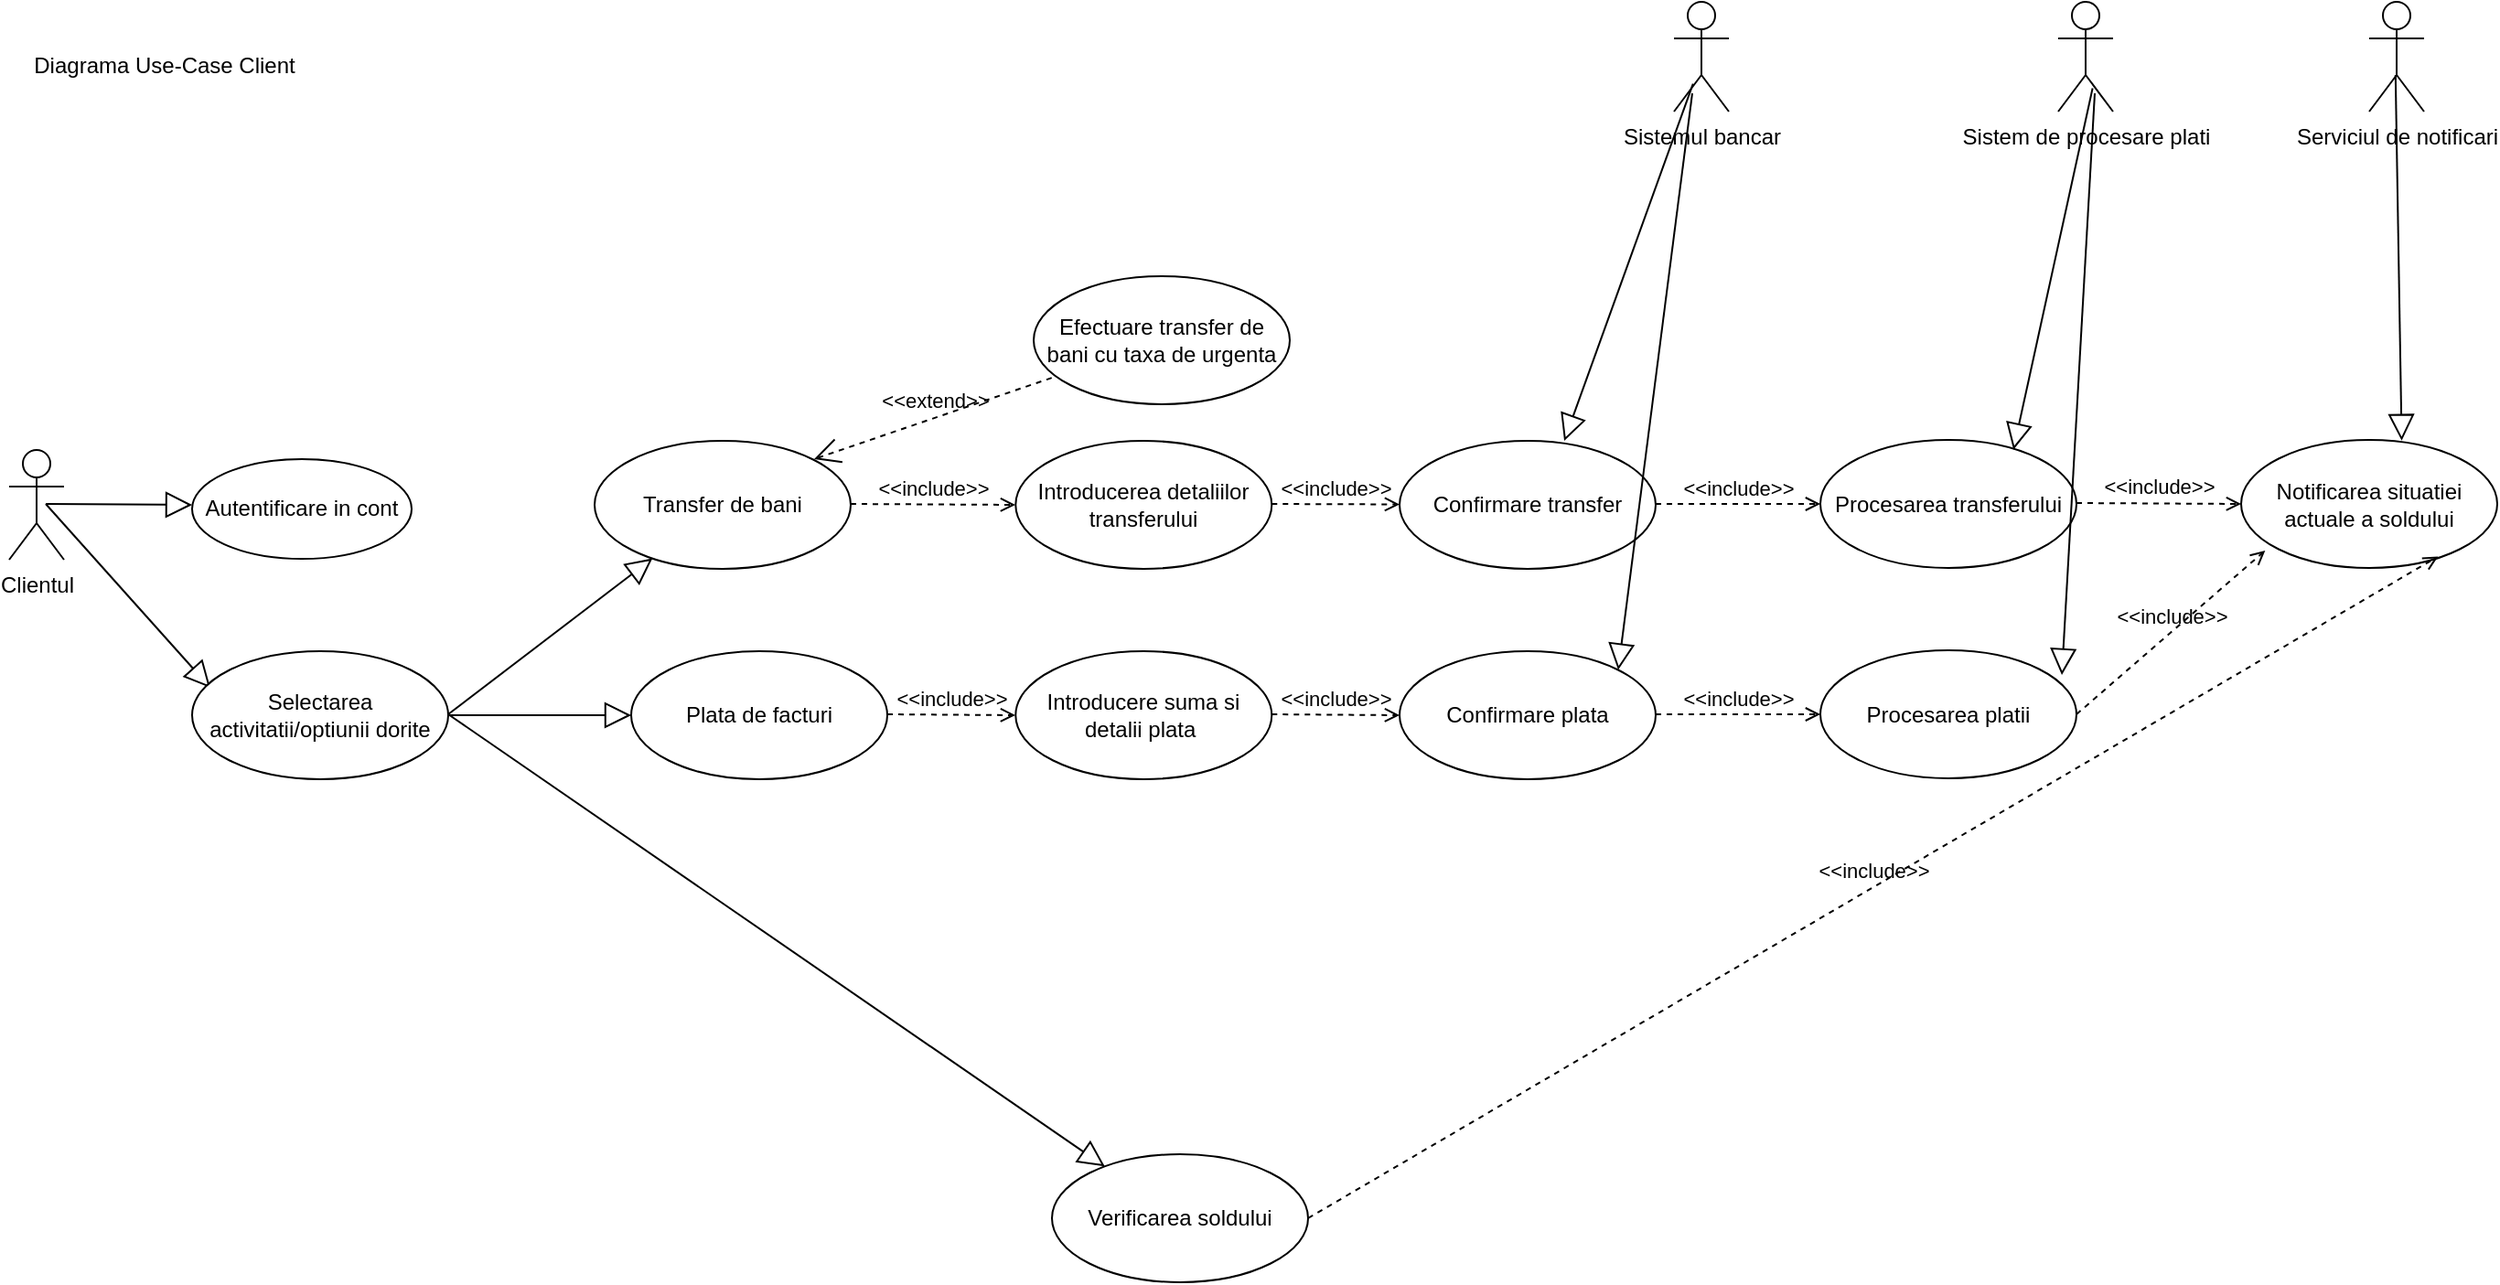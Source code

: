 <mxfile version="24.4.0" type="device">
  <diagram name="Page-1" id="gto04WxFsXbRrR5Gdua7">
    <mxGraphModel dx="1290" dy="522" grid="1" gridSize="10" guides="1" tooltips="1" connect="1" arrows="1" fold="1" page="1" pageScale="1" pageWidth="827" pageHeight="1169" math="0" shadow="0">
      <root>
        <mxCell id="0" />
        <mxCell id="1" parent="0" />
        <mxCell id="lODPgptaAeK7oqKLcJ3B-1" value="Diagrama Use-Case Client" style="text;html=1;align=center;verticalAlign=middle;whiteSpace=wrap;rounded=0;" vertex="1" parent="1">
          <mxGeometry x="80" y="270" width="170" height="30" as="geometry" />
        </mxCell>
        <mxCell id="lODPgptaAeK7oqKLcJ3B-14" value="Introducerea detaliilor transferului" style="ellipse;whiteSpace=wrap;html=1;" vertex="1" parent="1">
          <mxGeometry x="630.14" y="490" width="140" height="70" as="geometry" />
        </mxCell>
        <mxCell id="lODPgptaAeK7oqKLcJ3B-18" value="" style="group" vertex="1" connectable="0" parent="1">
          <mxGeometry x="80" y="490" width="550.14" height="185" as="geometry" />
        </mxCell>
        <mxCell id="lODPgptaAeK7oqKLcJ3B-16" value="" style="group" vertex="1" connectable="0" parent="lODPgptaAeK7oqKLcJ3B-18">
          <mxGeometry width="550.14" height="70" as="geometry" />
        </mxCell>
        <mxCell id="lODPgptaAeK7oqKLcJ3B-2" value="Clientul" style="shape=umlActor;verticalLabelPosition=bottom;verticalAlign=top;html=1;outlineConnect=0;" vertex="1" parent="lODPgptaAeK7oqKLcJ3B-16">
          <mxGeometry y="5" width="30.0" height="60" as="geometry" />
        </mxCell>
        <mxCell id="lODPgptaAeK7oqKLcJ3B-3" value="" style="edgeStyle=none;html=1;endArrow=block;endFill=0;endSize=12;verticalAlign=bottom;rounded=0;" edge="1" parent="lODPgptaAeK7oqKLcJ3B-16">
          <mxGeometry width="160" relative="1" as="geometry">
            <mxPoint x="20.0" y="34.5" as="sourcePoint" />
            <mxPoint x="100.001" y="35" as="targetPoint" />
          </mxGeometry>
        </mxCell>
        <mxCell id="lODPgptaAeK7oqKLcJ3B-12" value="Transfer de bani" style="ellipse;whiteSpace=wrap;html=1;" vertex="1" parent="lODPgptaAeK7oqKLcJ3B-16">
          <mxGeometry x="320.002" width="140.001" height="70" as="geometry" />
        </mxCell>
        <mxCell id="lODPgptaAeK7oqKLcJ3B-17" value="" style="group" vertex="1" connectable="0" parent="lODPgptaAeK7oqKLcJ3B-18">
          <mxGeometry x="20" y="34.5" width="220" height="150.5" as="geometry" />
        </mxCell>
        <mxCell id="lODPgptaAeK7oqKLcJ3B-7" value="" style="edgeStyle=none;html=1;endArrow=block;endFill=0;endSize=12;verticalAlign=bottom;rounded=0;" edge="1" parent="lODPgptaAeK7oqKLcJ3B-17">
          <mxGeometry width="160" relative="1" as="geometry">
            <mxPoint as="sourcePoint" />
            <mxPoint x="90" y="100.5" as="targetPoint" />
          </mxGeometry>
        </mxCell>
        <mxCell id="lODPgptaAeK7oqKLcJ3B-8" value="Selectarea activitatii/optiunii dorite" style="ellipse;whiteSpace=wrap;html=1;" vertex="1" parent="lODPgptaAeK7oqKLcJ3B-17">
          <mxGeometry x="80" y="80.5" width="140" height="70" as="geometry" />
        </mxCell>
        <mxCell id="lODPgptaAeK7oqKLcJ3B-11" value="" style="edgeStyle=none;html=1;endArrow=block;endFill=0;endSize=12;verticalAlign=bottom;rounded=0;" edge="1" parent="lODPgptaAeK7oqKLcJ3B-17" target="lODPgptaAeK7oqKLcJ3B-12">
          <mxGeometry width="160" relative="1" as="geometry">
            <mxPoint x="220" y="115" as="sourcePoint" />
            <mxPoint x="330" y="20.5" as="targetPoint" />
          </mxGeometry>
        </mxCell>
        <mxCell id="lODPgptaAeK7oqKLcJ3B-4" value="Autentificare in cont" style="ellipse;whiteSpace=wrap;html=1;" vertex="1" parent="lODPgptaAeK7oqKLcJ3B-17">
          <mxGeometry x="80" y="-24.5" width="120" height="54.5" as="geometry" />
        </mxCell>
        <mxCell id="lODPgptaAeK7oqKLcJ3B-29" value="" style="edgeStyle=none;html=1;endArrow=block;endFill=0;endSize=12;verticalAlign=bottom;rounded=0;" edge="1" parent="lODPgptaAeK7oqKLcJ3B-18" target="lODPgptaAeK7oqKLcJ3B-30">
          <mxGeometry width="160" relative="1" as="geometry">
            <mxPoint x="240" y="150" as="sourcePoint" />
            <mxPoint x="400" y="150" as="targetPoint" />
          </mxGeometry>
        </mxCell>
        <mxCell id="lODPgptaAeK7oqKLcJ3B-30" value="Plata de facturi" style="ellipse;whiteSpace=wrap;html=1;" vertex="1" parent="lODPgptaAeK7oqKLcJ3B-18">
          <mxGeometry x="340" y="115" width="140" height="70" as="geometry" />
        </mxCell>
        <mxCell id="lODPgptaAeK7oqKLcJ3B-45" value="" style="edgeStyle=none;html=1;endArrow=block;endFill=0;endSize=12;verticalAlign=bottom;rounded=0;" edge="1" parent="lODPgptaAeK7oqKLcJ3B-18" target="lODPgptaAeK7oqKLcJ3B-46">
          <mxGeometry width="160" relative="1" as="geometry">
            <mxPoint x="240" y="149.5" as="sourcePoint" />
            <mxPoint x="360" y="240" as="targetPoint" />
          </mxGeometry>
        </mxCell>
        <mxCell id="lODPgptaAeK7oqKLcJ3B-19" value="Sistemul bancar" style="shape=umlActor;html=1;verticalLabelPosition=bottom;verticalAlign=top;align=center;" vertex="1" parent="1">
          <mxGeometry x="990" y="250" width="30" height="60" as="geometry" />
        </mxCell>
        <mxCell id="lODPgptaAeK7oqKLcJ3B-25" value="Serviciul de notificari" style="shape=umlActor;html=1;verticalLabelPosition=bottom;verticalAlign=top;align=center;" vertex="1" parent="1">
          <mxGeometry x="1370" y="250" width="30" height="60" as="geometry" />
        </mxCell>
        <mxCell id="lODPgptaAeK7oqKLcJ3B-27" value="Notificarea situatiei actuale a soldului" style="ellipse;whiteSpace=wrap;html=1;" vertex="1" parent="1">
          <mxGeometry x="1300" y="489.5" width="140" height="70" as="geometry" />
        </mxCell>
        <mxCell id="lODPgptaAeK7oqKLcJ3B-28" value="" style="edgeStyle=none;html=1;endArrow=block;endFill=0;endSize=12;verticalAlign=bottom;rounded=0;entryX=0.627;entryY=0.006;entryDx=0;entryDy=0;exitX=0.48;exitY=0.667;exitDx=0;exitDy=0;exitPerimeter=0;entryPerimeter=0;" edge="1" parent="1" source="lODPgptaAeK7oqKLcJ3B-25" target="lODPgptaAeK7oqKLcJ3B-27">
          <mxGeometry width="160" relative="1" as="geometry">
            <mxPoint x="110" y="270" as="sourcePoint" />
            <mxPoint x="270" y="270" as="targetPoint" />
          </mxGeometry>
        </mxCell>
        <mxCell id="lODPgptaAeK7oqKLcJ3B-33" value="Introducere suma si detalii plata&amp;nbsp;" style="ellipse;whiteSpace=wrap;html=1;" vertex="1" parent="1">
          <mxGeometry x="630.14" y="605" width="140" height="70" as="geometry" />
        </mxCell>
        <mxCell id="lODPgptaAeK7oqKLcJ3B-42" value="Sistem de procesare plati" style="shape=umlActor;html=1;verticalLabelPosition=bottom;verticalAlign=top;align=center;" vertex="1" parent="1">
          <mxGeometry x="1200" y="250" width="30" height="60" as="geometry" />
        </mxCell>
        <mxCell id="lODPgptaAeK7oqKLcJ3B-46" value="Verificarea soldului" style="ellipse;whiteSpace=wrap;html=1;" vertex="1" parent="1">
          <mxGeometry x="650" y="880" width="140" height="70" as="geometry" />
        </mxCell>
        <mxCell id="lODPgptaAeK7oqKLcJ3B-50" value="&amp;lt;&amp;lt;include&amp;gt;&amp;gt;" style="edgeStyle=none;html=1;endArrow=open;verticalAlign=bottom;dashed=1;labelBackgroundColor=none;rounded=0;" edge="1" parent="1">
          <mxGeometry width="160" relative="1" as="geometry">
            <mxPoint x="540" y="524.5" as="sourcePoint" />
            <mxPoint x="630" y="525" as="targetPoint" />
          </mxGeometry>
        </mxCell>
        <mxCell id="lODPgptaAeK7oqKLcJ3B-52" value="&amp;lt;&amp;lt;include&amp;gt;&amp;gt;" style="edgeStyle=none;html=1;endArrow=open;verticalAlign=bottom;dashed=1;labelBackgroundColor=none;rounded=0;" edge="1" parent="1">
          <mxGeometry width="160" relative="1" as="geometry">
            <mxPoint x="560" y="639.5" as="sourcePoint" />
            <mxPoint x="630" y="640" as="targetPoint" />
          </mxGeometry>
        </mxCell>
        <mxCell id="lODPgptaAeK7oqKLcJ3B-54" value="&amp;lt;&amp;lt;extend&amp;gt;&amp;gt;" style="edgeStyle=none;html=1;startArrow=open;endArrow=none;startSize=12;verticalAlign=bottom;dashed=1;labelBackgroundColor=none;rounded=0;" edge="1" parent="1" target="lODPgptaAeK7oqKLcJ3B-55">
          <mxGeometry width="160" relative="1" as="geometry">
            <mxPoint x="520" y="500" as="sourcePoint" />
            <mxPoint x="630" y="440" as="targetPoint" />
          </mxGeometry>
        </mxCell>
        <mxCell id="lODPgptaAeK7oqKLcJ3B-55" value="Efectuare transfer de bani cu taxa de urgenta" style="ellipse;whiteSpace=wrap;html=1;" vertex="1" parent="1">
          <mxGeometry x="640" y="400" width="140" height="70" as="geometry" />
        </mxCell>
        <mxCell id="lODPgptaAeK7oqKLcJ3B-56" value="&amp;lt;&amp;lt;include&amp;gt;&amp;gt;" style="edgeStyle=none;html=1;endArrow=open;verticalAlign=bottom;dashed=1;labelBackgroundColor=none;rounded=0;" edge="1" parent="1" target="lODPgptaAeK7oqKLcJ3B-57">
          <mxGeometry width="160" relative="1" as="geometry">
            <mxPoint x="770.14" y="524.5" as="sourcePoint" />
            <mxPoint x="930.14" y="524.5" as="targetPoint" />
          </mxGeometry>
        </mxCell>
        <mxCell id="lODPgptaAeK7oqKLcJ3B-57" value="Confirmare transfer" style="ellipse;whiteSpace=wrap;html=1;" vertex="1" parent="1">
          <mxGeometry x="840.0" y="490" width="140" height="70" as="geometry" />
        </mxCell>
        <mxCell id="lODPgptaAeK7oqKLcJ3B-59" value="" style="edgeStyle=none;html=1;endArrow=block;endFill=0;endSize=12;verticalAlign=bottom;rounded=0;exitX=0.347;exitY=0.747;exitDx=0;exitDy=0;exitPerimeter=0;entryX=0.643;entryY=0;entryDx=0;entryDy=0;entryPerimeter=0;" edge="1" parent="1" source="lODPgptaAeK7oqKLcJ3B-19" target="lODPgptaAeK7oqKLcJ3B-57">
          <mxGeometry width="160" relative="1" as="geometry">
            <mxPoint x="1081" y="430" as="sourcePoint" />
            <mxPoint x="1241" y="430" as="targetPoint" />
          </mxGeometry>
        </mxCell>
        <mxCell id="lODPgptaAeK7oqKLcJ3B-60" value="&amp;lt;&amp;lt;include&amp;gt;&amp;gt;" style="edgeStyle=none;html=1;endArrow=open;verticalAlign=bottom;dashed=1;labelBackgroundColor=none;rounded=0;" edge="1" parent="1" target="lODPgptaAeK7oqKLcJ3B-61">
          <mxGeometry width="160" relative="1" as="geometry">
            <mxPoint x="980" y="524.5" as="sourcePoint" />
            <mxPoint x="1140" y="524.5" as="targetPoint" />
          </mxGeometry>
        </mxCell>
        <mxCell id="lODPgptaAeK7oqKLcJ3B-61" value="Procesarea transferului" style="ellipse;whiteSpace=wrap;html=1;" vertex="1" parent="1">
          <mxGeometry x="1070" y="489.5" width="140" height="70" as="geometry" />
        </mxCell>
        <mxCell id="lODPgptaAeK7oqKLcJ3B-62" value="" style="edgeStyle=none;html=1;endArrow=block;endFill=0;endSize=12;verticalAlign=bottom;rounded=0;exitX=0.627;exitY=0.787;exitDx=0;exitDy=0;exitPerimeter=0;entryX=0.754;entryY=0.076;entryDx=0;entryDy=0;entryPerimeter=0;" edge="1" parent="1" source="lODPgptaAeK7oqKLcJ3B-42" target="lODPgptaAeK7oqKLcJ3B-61">
          <mxGeometry width="160" relative="1" as="geometry">
            <mxPoint x="1310.0" y="310.0" as="sourcePoint" />
            <mxPoint x="1421.99" y="465.58" as="targetPoint" />
          </mxGeometry>
        </mxCell>
        <mxCell id="lODPgptaAeK7oqKLcJ3B-63" value="&amp;lt;&amp;lt;include&amp;gt;&amp;gt;" style="edgeStyle=none;html=1;endArrow=open;verticalAlign=bottom;dashed=1;labelBackgroundColor=none;rounded=0;entryX=0;entryY=0.5;entryDx=0;entryDy=0;" edge="1" parent="1" target="lODPgptaAeK7oqKLcJ3B-27">
          <mxGeometry width="160" relative="1" as="geometry">
            <mxPoint x="1210" y="524" as="sourcePoint" />
            <mxPoint x="1370" y="524" as="targetPoint" />
          </mxGeometry>
        </mxCell>
        <mxCell id="lODPgptaAeK7oqKLcJ3B-64" value="&amp;lt;&amp;lt;include&amp;gt;&amp;gt;" style="edgeStyle=none;html=1;endArrow=open;verticalAlign=bottom;dashed=1;labelBackgroundColor=none;rounded=0;" edge="1" parent="1">
          <mxGeometry width="160" relative="1" as="geometry">
            <mxPoint x="770.14" y="639.5" as="sourcePoint" />
            <mxPoint x="840" y="640" as="targetPoint" />
          </mxGeometry>
        </mxCell>
        <mxCell id="lODPgptaAeK7oqKLcJ3B-66" value="Confirmare plata" style="ellipse;whiteSpace=wrap;html=1;" vertex="1" parent="1">
          <mxGeometry x="840" y="605" width="140" height="70" as="geometry" />
        </mxCell>
        <mxCell id="lODPgptaAeK7oqKLcJ3B-67" value="&amp;lt;&amp;lt;include&amp;gt;&amp;gt;" style="edgeStyle=none;html=1;endArrow=open;verticalAlign=bottom;dashed=1;labelBackgroundColor=none;rounded=0;" edge="1" parent="1" target="lODPgptaAeK7oqKLcJ3B-68">
          <mxGeometry width="160" relative="1" as="geometry">
            <mxPoint x="980" y="639.5" as="sourcePoint" />
            <mxPoint x="1140" y="639.5" as="targetPoint" />
          </mxGeometry>
        </mxCell>
        <mxCell id="lODPgptaAeK7oqKLcJ3B-68" value="Procesarea platii" style="ellipse;whiteSpace=wrap;html=1;" vertex="1" parent="1">
          <mxGeometry x="1070" y="604.5" width="140" height="70" as="geometry" />
        </mxCell>
        <mxCell id="lODPgptaAeK7oqKLcJ3B-70" value="&amp;lt;&amp;lt;include&amp;gt;&amp;gt;" style="edgeStyle=none;html=1;endArrow=open;verticalAlign=bottom;dashed=1;labelBackgroundColor=none;rounded=0;entryX=0.094;entryY=0.864;entryDx=0;entryDy=0;entryPerimeter=0;" edge="1" parent="1" target="lODPgptaAeK7oqKLcJ3B-27">
          <mxGeometry width="160" relative="1" as="geometry">
            <mxPoint x="1210" y="639.5" as="sourcePoint" />
            <mxPoint x="1300" y="639.5" as="targetPoint" />
          </mxGeometry>
        </mxCell>
        <mxCell id="lODPgptaAeK7oqKLcJ3B-72" value="" style="edgeStyle=none;html=1;endArrow=block;endFill=0;endSize=12;verticalAlign=bottom;rounded=0;entryX=1;entryY=0;entryDx=0;entryDy=0;" edge="1" parent="1" target="lODPgptaAeK7oqKLcJ3B-66">
          <mxGeometry width="160" relative="1" as="geometry">
            <mxPoint x="1000" y="300" as="sourcePoint" />
            <mxPoint x="1160" y="300" as="targetPoint" />
          </mxGeometry>
        </mxCell>
        <mxCell id="lODPgptaAeK7oqKLcJ3B-73" value="" style="edgeStyle=none;html=1;endArrow=block;endFill=0;endSize=12;verticalAlign=bottom;rounded=0;entryX=0.943;entryY=0.193;entryDx=0;entryDy=0;entryPerimeter=0;" edge="1" parent="1" target="lODPgptaAeK7oqKLcJ3B-68">
          <mxGeometry width="160" relative="1" as="geometry">
            <mxPoint x="1220" y="300" as="sourcePoint" />
            <mxPoint x="1380" y="300" as="targetPoint" />
          </mxGeometry>
        </mxCell>
        <mxCell id="lODPgptaAeK7oqKLcJ3B-74" value="&amp;lt;&amp;lt;include&amp;gt;&amp;gt;" style="edgeStyle=none;html=1;endArrow=open;verticalAlign=bottom;dashed=1;labelBackgroundColor=none;rounded=0;entryX=0.769;entryY=0.91;entryDx=0;entryDy=0;entryPerimeter=0;exitX=1;exitY=0.5;exitDx=0;exitDy=0;" edge="1" parent="1" source="lODPgptaAeK7oqKLcJ3B-46" target="lODPgptaAeK7oqKLcJ3B-27">
          <mxGeometry width="160" relative="1" as="geometry">
            <mxPoint x="530" y="945" as="sourcePoint" />
            <mxPoint x="1346" y="750" as="targetPoint" />
          </mxGeometry>
        </mxCell>
      </root>
    </mxGraphModel>
  </diagram>
</mxfile>
